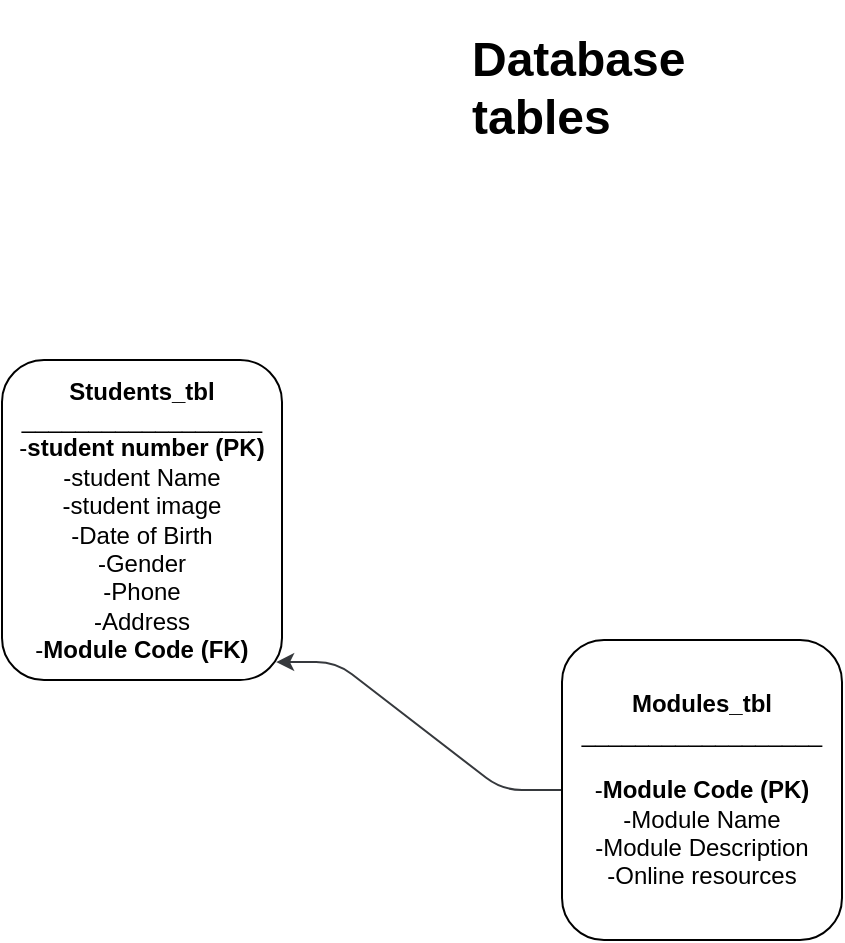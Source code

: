 <mxfile version="21.7.4" type="github">
  <diagram name="Page-1" id="9B8nMwytWe3xk5px9rpZ">
    <mxGraphModel dx="1434" dy="838" grid="1" gridSize="10" guides="1" tooltips="1" connect="1" arrows="1" fold="1" page="1" pageScale="1" pageWidth="827" pageHeight="1169" math="0" shadow="0">
      <root>
        <mxCell id="0" />
        <mxCell id="1" parent="0" />
        <mxCell id="XAU_QhJ1LdmKM9mRQYPz-1" value="&lt;h1&gt;Database tables&lt;/h1&gt;" style="text;html=1;strokeColor=none;fillColor=none;spacing=5;spacingTop=-20;whiteSpace=wrap;overflow=hidden;rounded=0;" vertex="1" parent="1">
          <mxGeometry x="330" y="10" width="190" height="120" as="geometry" />
        </mxCell>
        <mxCell id="XAU_QhJ1LdmKM9mRQYPz-2" value="&lt;b&gt;Students_tbl&lt;/b&gt;&lt;br&gt;__________________&lt;br&gt;-&lt;b&gt;student number (PK)&lt;/b&gt;&lt;br&gt;-student Name&lt;br&gt;-student image&lt;br&gt;-Date of Birth&lt;br&gt;-Gender&lt;br&gt;-Phone&lt;br&gt;-Address&lt;br&gt;-&lt;b&gt;Module Code (FK)&lt;/b&gt;" style="rounded=1;whiteSpace=wrap;html=1;" vertex="1" parent="1">
          <mxGeometry x="100" y="180" width="140" height="160" as="geometry" />
        </mxCell>
        <mxCell id="XAU_QhJ1LdmKM9mRQYPz-5" style="edgeStyle=entityRelationEdgeStyle;rounded=1;orthogonalLoop=1;jettySize=auto;html=1;exitX=0;exitY=0.5;exitDx=0;exitDy=0;entryX=0.979;entryY=0.944;entryDx=0;entryDy=0;entryPerimeter=0;fillColor=#cce5ff;strokeColor=#36393d;" edge="1" parent="1" source="XAU_QhJ1LdmKM9mRQYPz-3" target="XAU_QhJ1LdmKM9mRQYPz-2">
          <mxGeometry relative="1" as="geometry">
            <Array as="points">
              <mxPoint x="290" y="400" />
              <mxPoint x="260" y="331" />
            </Array>
          </mxGeometry>
        </mxCell>
        <mxCell id="XAU_QhJ1LdmKM9mRQYPz-3" value="&lt;b&gt;Modules_tbl&lt;/b&gt;&lt;br&gt;__________________&lt;br&gt;&lt;br&gt;-&lt;b&gt;Module Code (PK)&lt;/b&gt;&lt;br&gt;-Module Name&lt;br&gt;-Module Description&lt;br&gt;-Online resources" style="rounded=1;whiteSpace=wrap;html=1;" vertex="1" parent="1">
          <mxGeometry x="380" y="320" width="140" height="150" as="geometry" />
        </mxCell>
      </root>
    </mxGraphModel>
  </diagram>
</mxfile>
